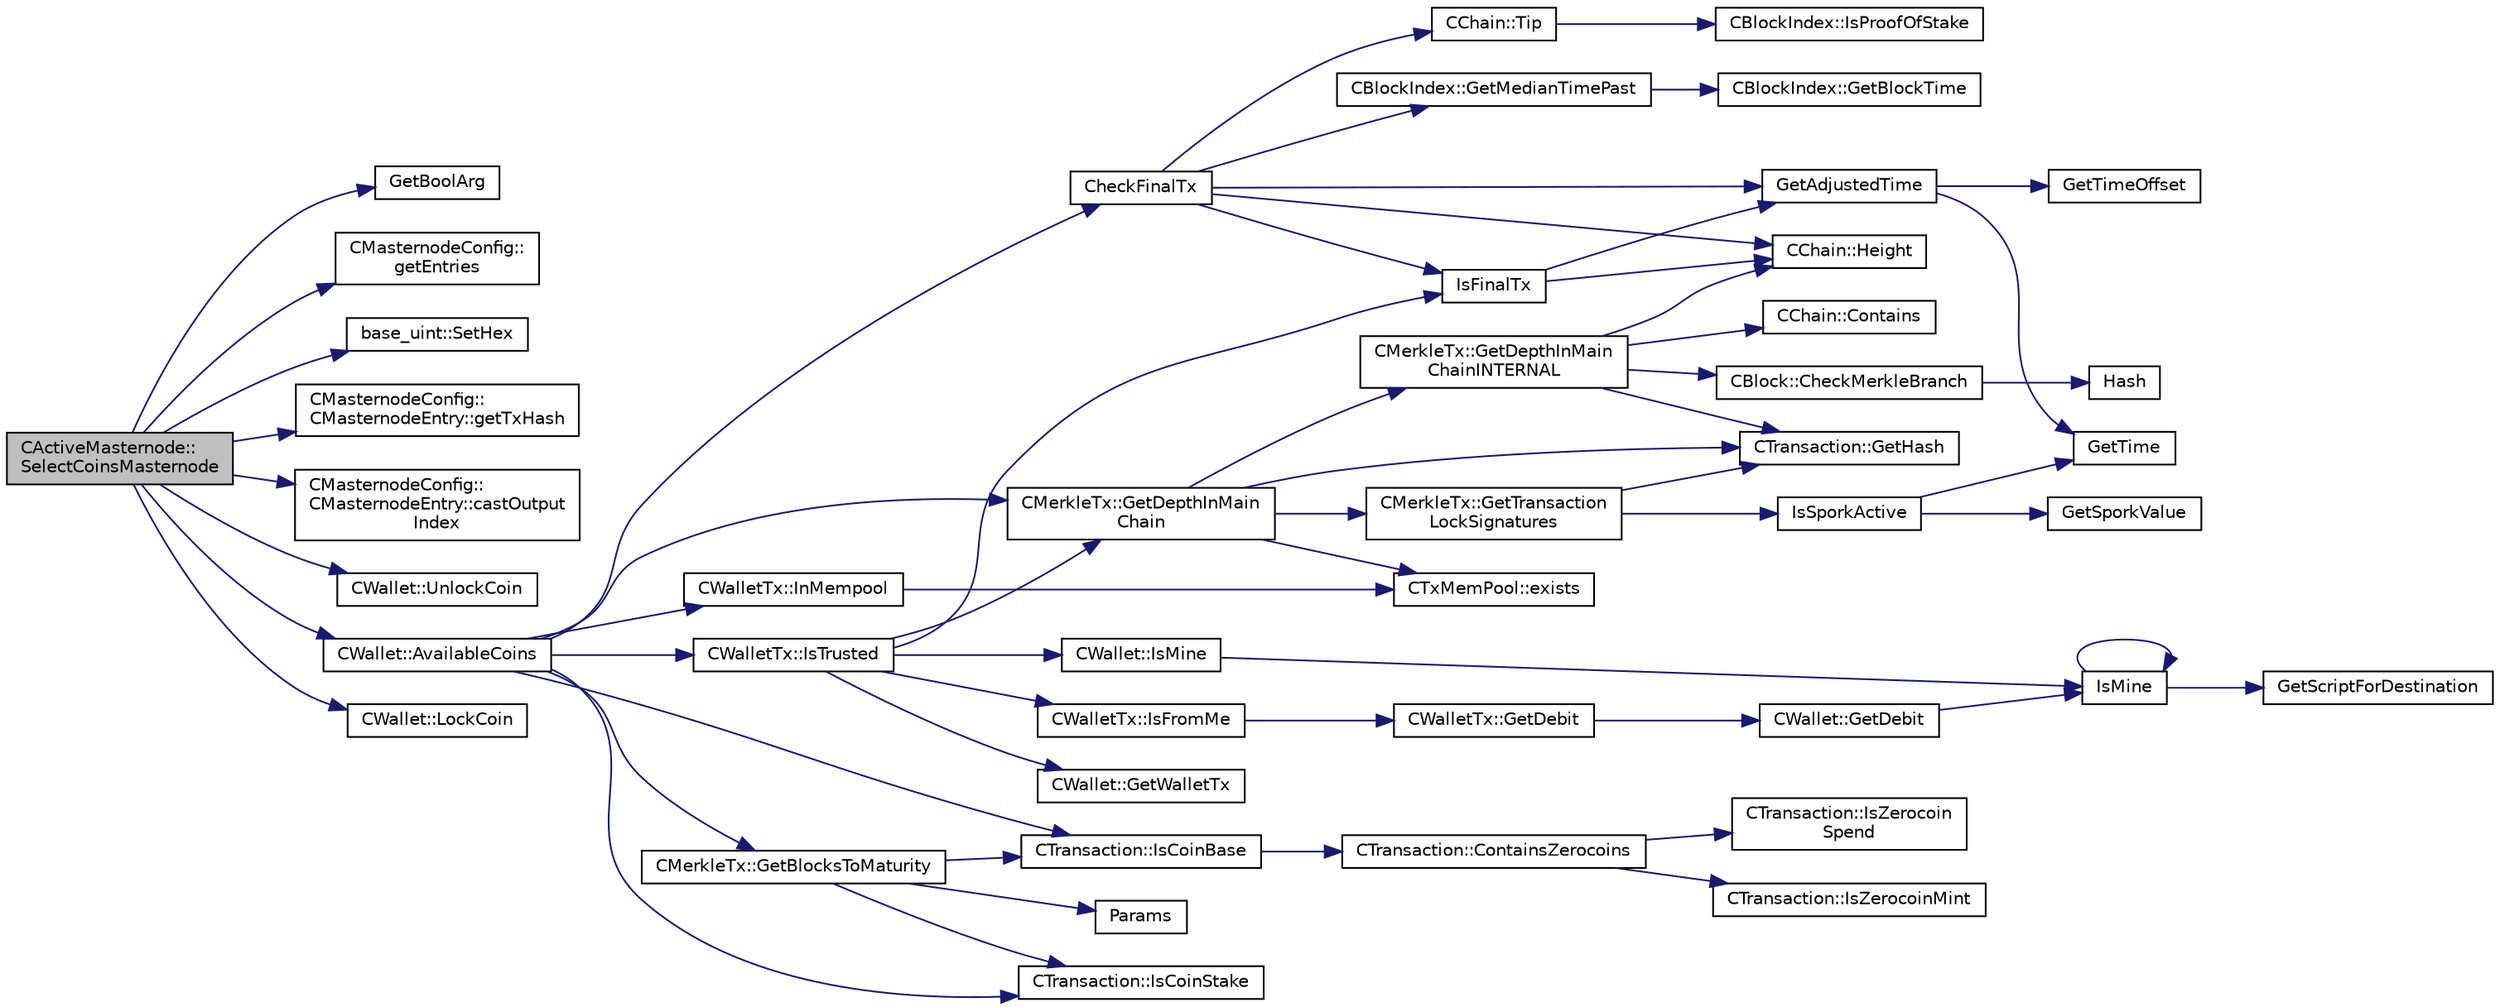 digraph "CActiveMasternode::SelectCoinsMasternode"
{
  edge [fontname="Helvetica",fontsize="10",labelfontname="Helvetica",labelfontsize="10"];
  node [fontname="Helvetica",fontsize="10",shape=record];
  rankdir="LR";
  Node456 [label="CActiveMasternode::\lSelectCoinsMasternode",height=0.2,width=0.4,color="black", fillcolor="grey75", style="filled", fontcolor="black"];
  Node456 -> Node457 [color="midnightblue",fontsize="10",style="solid",fontname="Helvetica"];
  Node457 [label="GetBoolArg",height=0.2,width=0.4,color="black", fillcolor="white", style="filled",URL="$util_8cpp.html#a64d956f1dda7f9a80ab5d594532b906d",tooltip="Return boolean argument or default value. "];
  Node456 -> Node458 [color="midnightblue",fontsize="10",style="solid",fontname="Helvetica"];
  Node458 [label="CMasternodeConfig::\lgetEntries",height=0.2,width=0.4,color="black", fillcolor="white", style="filled",URL="$class_c_masternode_config.html#a21fb5f410e3dcd55429f256d4efe4e61"];
  Node456 -> Node459 [color="midnightblue",fontsize="10",style="solid",fontname="Helvetica"];
  Node459 [label="base_uint::SetHex",height=0.2,width=0.4,color="black", fillcolor="white", style="filled",URL="$classbase__uint.html#ade1a897fac931f28f54998c92c797228"];
  Node456 -> Node460 [color="midnightblue",fontsize="10",style="solid",fontname="Helvetica"];
  Node460 [label="CMasternodeConfig::\lCMasternodeEntry::getTxHash",height=0.2,width=0.4,color="black", fillcolor="white", style="filled",URL="$class_c_masternode_config_1_1_c_masternode_entry.html#a08039c5a3271a278c64a706c4b53d29b"];
  Node456 -> Node461 [color="midnightblue",fontsize="10",style="solid",fontname="Helvetica"];
  Node461 [label="CMasternodeConfig::\lCMasternodeEntry::castOutput\lIndex",height=0.2,width=0.4,color="black", fillcolor="white", style="filled",URL="$class_c_masternode_config_1_1_c_masternode_entry.html#a2b6bd533a4a01a1fc486858f8c3856c5"];
  Node456 -> Node462 [color="midnightblue",fontsize="10",style="solid",fontname="Helvetica"];
  Node462 [label="CWallet::UnlockCoin",height=0.2,width=0.4,color="black", fillcolor="white", style="filled",URL="$group___actions.html#gabd60f5b890e2c62c05c6a2de6322197f"];
  Node456 -> Node463 [color="midnightblue",fontsize="10",style="solid",fontname="Helvetica"];
  Node463 [label="CWallet::AvailableCoins",height=0.2,width=0.4,color="black", fillcolor="white", style="filled",URL="$group___actions.html#ga8110e889be0f5915104e07bfe3839c68",tooltip="populate vCoins with vector of available COutputs. "];
  Node463 -> Node464 [color="midnightblue",fontsize="10",style="solid",fontname="Helvetica"];
  Node464 [label="CheckFinalTx",height=0.2,width=0.4,color="black", fillcolor="white", style="filled",URL="$main_8cpp.html#a7e254ea66e047c3d3ed0bedc5997fc4f",tooltip="Check if transaction will be final in the next block to be created. "];
  Node464 -> Node465 [color="midnightblue",fontsize="10",style="solid",fontname="Helvetica"];
  Node465 [label="CChain::Height",height=0.2,width=0.4,color="black", fillcolor="white", style="filled",URL="$class_c_chain.html#ad4758bc8872ce065a9579f77c3171d40",tooltip="Return the maximal height in the chain. "];
  Node464 -> Node466 [color="midnightblue",fontsize="10",style="solid",fontname="Helvetica"];
  Node466 [label="CChain::Tip",height=0.2,width=0.4,color="black", fillcolor="white", style="filled",URL="$class_c_chain.html#a40ccefec14f8f3195c08c827af8cf412",tooltip="Returns the index entry for the tip of this chain, or NULL if none. "];
  Node466 -> Node467 [color="midnightblue",fontsize="10",style="solid",fontname="Helvetica"];
  Node467 [label="CBlockIndex::IsProofOfStake",height=0.2,width=0.4,color="black", fillcolor="white", style="filled",URL="$class_c_block_index.html#a2438a891e9d43821c0d99e1bdac56fde"];
  Node464 -> Node468 [color="midnightblue",fontsize="10",style="solid",fontname="Helvetica"];
  Node468 [label="CBlockIndex::GetMedianTimePast",height=0.2,width=0.4,color="black", fillcolor="white", style="filled",URL="$class_c_block_index.html#aa9bd0ab02cf8b9c866618cee3a5a0583"];
  Node468 -> Node469 [color="midnightblue",fontsize="10",style="solid",fontname="Helvetica"];
  Node469 [label="CBlockIndex::GetBlockTime",height=0.2,width=0.4,color="black", fillcolor="white", style="filled",URL="$class_c_block_index.html#a9fe0d4463c07c466f66252e8eec25f5c"];
  Node464 -> Node470 [color="midnightblue",fontsize="10",style="solid",fontname="Helvetica"];
  Node470 [label="GetAdjustedTime",height=0.2,width=0.4,color="black", fillcolor="white", style="filled",URL="$timedata_8cpp.html#a09f81b9c7650f898cf3cf305b87547e6"];
  Node470 -> Node471 [color="midnightblue",fontsize="10",style="solid",fontname="Helvetica"];
  Node471 [label="GetTime",height=0.2,width=0.4,color="black", fillcolor="white", style="filled",URL="$utiltime_8cpp.html#a46fac5fba8ba905b5f9acb364f5d8c6f",tooltip="For unit testing. "];
  Node470 -> Node472 [color="midnightblue",fontsize="10",style="solid",fontname="Helvetica"];
  Node472 [label="GetTimeOffset",height=0.2,width=0.4,color="black", fillcolor="white", style="filled",URL="$timedata_8cpp.html#a50ca5344c75631267633f15cfe5e983e",tooltip="\"Never go to sea with two chronometers; take one or three.\" Our three time sources are: ..."];
  Node464 -> Node473 [color="midnightblue",fontsize="10",style="solid",fontname="Helvetica"];
  Node473 [label="IsFinalTx",height=0.2,width=0.4,color="black", fillcolor="white", style="filled",URL="$main_8cpp.html#adc332cd7ac94e639bb4239618341be19"];
  Node473 -> Node465 [color="midnightblue",fontsize="10",style="solid",fontname="Helvetica"];
  Node473 -> Node470 [color="midnightblue",fontsize="10",style="solid",fontname="Helvetica"];
  Node463 -> Node474 [color="midnightblue",fontsize="10",style="solid",fontname="Helvetica"];
  Node474 [label="CWalletTx::IsTrusted",height=0.2,width=0.4,color="black", fillcolor="white", style="filled",URL="$class_c_wallet_tx.html#a71efb0d5b5def8ae00a1d74b8741bfcb"];
  Node474 -> Node473 [color="midnightblue",fontsize="10",style="solid",fontname="Helvetica"];
  Node474 -> Node475 [color="midnightblue",fontsize="10",style="solid",fontname="Helvetica"];
  Node475 [label="CMerkleTx::GetDepthInMain\lChain",height=0.2,width=0.4,color="black", fillcolor="white", style="filled",URL="$class_c_merkle_tx.html#a5bf3a355593ecce5799de92d013149b1",tooltip="Return depth of transaction in blockchain: -1 : not in blockchain, and not in memory pool (conflicted..."];
  Node475 -> Node476 [color="midnightblue",fontsize="10",style="solid",fontname="Helvetica"];
  Node476 [label="CMerkleTx::GetDepthInMain\lChainINTERNAL",height=0.2,width=0.4,color="black", fillcolor="white", style="filled",URL="$class_c_merkle_tx.html#ada4285bcdc83c90dc5829d9902b1271c"];
  Node476 -> Node477 [color="midnightblue",fontsize="10",style="solid",fontname="Helvetica"];
  Node477 [label="CChain::Contains",height=0.2,width=0.4,color="black", fillcolor="white", style="filled",URL="$class_c_chain.html#af1786dc229c215dea7f727c11df2c8dc",tooltip="Efficiently check whether a block is present in this chain. "];
  Node476 -> Node478 [color="midnightblue",fontsize="10",style="solid",fontname="Helvetica"];
  Node478 [label="CBlock::CheckMerkleBranch",height=0.2,width=0.4,color="black", fillcolor="white", style="filled",URL="$class_c_block.html#a81684cf96f6fb6731c869865b80d1ccd"];
  Node478 -> Node479 [color="midnightblue",fontsize="10",style="solid",fontname="Helvetica"];
  Node479 [label="Hash",height=0.2,width=0.4,color="black", fillcolor="white", style="filled",URL="$hash_8h.html#a12c5e981d7f5f2850027fd5e932eff61",tooltip="Compute the 256-bit hash of a std::string. "];
  Node476 -> Node480 [color="midnightblue",fontsize="10",style="solid",fontname="Helvetica"];
  Node480 [label="CTransaction::GetHash",height=0.2,width=0.4,color="black", fillcolor="white", style="filled",URL="$class_c_transaction.html#a7efd1379de830341417c0bfa23a149aa"];
  Node476 -> Node465 [color="midnightblue",fontsize="10",style="solid",fontname="Helvetica"];
  Node475 -> Node481 [color="midnightblue",fontsize="10",style="solid",fontname="Helvetica"];
  Node481 [label="CTxMemPool::exists",height=0.2,width=0.4,color="black", fillcolor="white", style="filled",URL="$class_c_tx_mem_pool.html#adba06e79be4a1a092dd2db8290733be7"];
  Node475 -> Node480 [color="midnightblue",fontsize="10",style="solid",fontname="Helvetica"];
  Node475 -> Node482 [color="midnightblue",fontsize="10",style="solid",fontname="Helvetica"];
  Node482 [label="CMerkleTx::GetTransaction\lLockSignatures",height=0.2,width=0.4,color="black", fillcolor="white", style="filled",URL="$class_c_merkle_tx.html#a29ab20d0785095dba254ca1050ba6989"];
  Node482 -> Node483 [color="midnightblue",fontsize="10",style="solid",fontname="Helvetica"];
  Node483 [label="IsSporkActive",height=0.2,width=0.4,color="black", fillcolor="white", style="filled",URL="$spork_8cpp.html#a3305663176e21e81c80dc951a7f8ea5e"];
  Node483 -> Node484 [color="midnightblue",fontsize="10",style="solid",fontname="Helvetica"];
  Node484 [label="GetSporkValue",height=0.2,width=0.4,color="black", fillcolor="white", style="filled",URL="$spork_8cpp.html#a7125c44e1c9a54dc7c28556b3fb24a8f"];
  Node483 -> Node471 [color="midnightblue",fontsize="10",style="solid",fontname="Helvetica"];
  Node482 -> Node480 [color="midnightblue",fontsize="10",style="solid",fontname="Helvetica"];
  Node474 -> Node485 [color="midnightblue",fontsize="10",style="solid",fontname="Helvetica"];
  Node485 [label="CWalletTx::IsFromMe",height=0.2,width=0.4,color="black", fillcolor="white", style="filled",URL="$class_c_wallet_tx.html#a4b4fdec025af8171852c3eece1c2508f"];
  Node485 -> Node486 [color="midnightblue",fontsize="10",style="solid",fontname="Helvetica"];
  Node486 [label="CWalletTx::GetDebit",height=0.2,width=0.4,color="black", fillcolor="white", style="filled",URL="$class_c_wallet_tx.html#a7757c17a323e5f6f75c92acb398d3568",tooltip="filter decides which addresses will count towards the debit "];
  Node486 -> Node487 [color="midnightblue",fontsize="10",style="solid",fontname="Helvetica"];
  Node487 [label="CWallet::GetDebit",height=0.2,width=0.4,color="black", fillcolor="white", style="filled",URL="$group__map_wallet.html#ga5ab4855aac6f4b335421944403e44d6d"];
  Node487 -> Node488 [color="midnightblue",fontsize="10",style="solid",fontname="Helvetica"];
  Node488 [label="IsMine",height=0.2,width=0.4,color="black", fillcolor="white", style="filled",URL="$wallet__ismine_8cpp.html#adc59cf67d903c1ba1ef225561b85bfce"];
  Node488 -> Node489 [color="midnightblue",fontsize="10",style="solid",fontname="Helvetica"];
  Node489 [label="GetScriptForDestination",height=0.2,width=0.4,color="black", fillcolor="white", style="filled",URL="$standard_8cpp.html#ae40f28d3b46c21033f6ee1f1200d0321"];
  Node488 -> Node488 [color="midnightblue",fontsize="10",style="solid",fontname="Helvetica"];
  Node474 -> Node490 [color="midnightblue",fontsize="10",style="solid",fontname="Helvetica"];
  Node490 [label="CWallet::GetWalletTx",height=0.2,width=0.4,color="black", fillcolor="white", style="filled",URL="$group__map_wallet.html#gac496716bb889a5934fa27398aeb2330a"];
  Node474 -> Node491 [color="midnightblue",fontsize="10",style="solid",fontname="Helvetica"];
  Node491 [label="CWallet::IsMine",height=0.2,width=0.4,color="black", fillcolor="white", style="filled",URL="$group__map_wallet.html#ga4eada57edc1c443564b8cc9b853d955c"];
  Node491 -> Node488 [color="midnightblue",fontsize="10",style="solid",fontname="Helvetica"];
  Node463 -> Node492 [color="midnightblue",fontsize="10",style="solid",fontname="Helvetica"];
  Node492 [label="CTransaction::IsCoinBase",height=0.2,width=0.4,color="black", fillcolor="white", style="filled",URL="$class_c_transaction.html#a96256e8ac1bf79ad9c057e48c41132dd"];
  Node492 -> Node493 [color="midnightblue",fontsize="10",style="solid",fontname="Helvetica"];
  Node493 [label="CTransaction::ContainsZerocoins",height=0.2,width=0.4,color="black", fillcolor="white", style="filled",URL="$class_c_transaction.html#a613051e8e5651a7500cb455f37dd1116"];
  Node493 -> Node494 [color="midnightblue",fontsize="10",style="solid",fontname="Helvetica"];
  Node494 [label="CTransaction::IsZerocoin\lSpend",height=0.2,width=0.4,color="black", fillcolor="white", style="filled",URL="$class_c_transaction.html#a4cda5603795c5f9179d4c8bd43f809cd"];
  Node493 -> Node495 [color="midnightblue",fontsize="10",style="solid",fontname="Helvetica"];
  Node495 [label="CTransaction::IsZerocoinMint",height=0.2,width=0.4,color="black", fillcolor="white", style="filled",URL="$class_c_transaction.html#ab91efb1c2312e6feeecfbbfff11abbb1"];
  Node463 -> Node496 [color="midnightblue",fontsize="10",style="solid",fontname="Helvetica"];
  Node496 [label="CTransaction::IsCoinStake",height=0.2,width=0.4,color="black", fillcolor="white", style="filled",URL="$class_c_transaction.html#ace4278a41a296d40dcf5fb2b9cf007ec"];
  Node463 -> Node497 [color="midnightblue",fontsize="10",style="solid",fontname="Helvetica"];
  Node497 [label="CMerkleTx::GetBlocksToMaturity",height=0.2,width=0.4,color="black", fillcolor="white", style="filled",URL="$class_c_merkle_tx.html#a69ebd437f7b44169659c3527fe73b6ab"];
  Node497 -> Node492 [color="midnightblue",fontsize="10",style="solid",fontname="Helvetica"];
  Node497 -> Node496 [color="midnightblue",fontsize="10",style="solid",fontname="Helvetica"];
  Node497 -> Node498 [color="midnightblue",fontsize="10",style="solid",fontname="Helvetica"];
  Node498 [label="Params",height=0.2,width=0.4,color="black", fillcolor="white", style="filled",URL="$chainparams_8cpp.html#ace5c5b706d71a324a417dd2db394fd4a",tooltip="Return the currently selected parameters. "];
  Node463 -> Node475 [color="midnightblue",fontsize="10",style="solid",fontname="Helvetica"];
  Node463 -> Node499 [color="midnightblue",fontsize="10",style="solid",fontname="Helvetica"];
  Node499 [label="CWalletTx::InMempool",height=0.2,width=0.4,color="black", fillcolor="white", style="filled",URL="$group__map_wallet.html#gae4af382e1eeba62ee7e84100c7234f23"];
  Node499 -> Node481 [color="midnightblue",fontsize="10",style="solid",fontname="Helvetica"];
  Node456 -> Node500 [color="midnightblue",fontsize="10",style="solid",fontname="Helvetica"];
  Node500 [label="CWallet::LockCoin",height=0.2,width=0.4,color="black", fillcolor="white", style="filled",URL="$group___actions.html#ga2be3aa26d84c79bdcabb41c6b3fe0e0f"];
}
